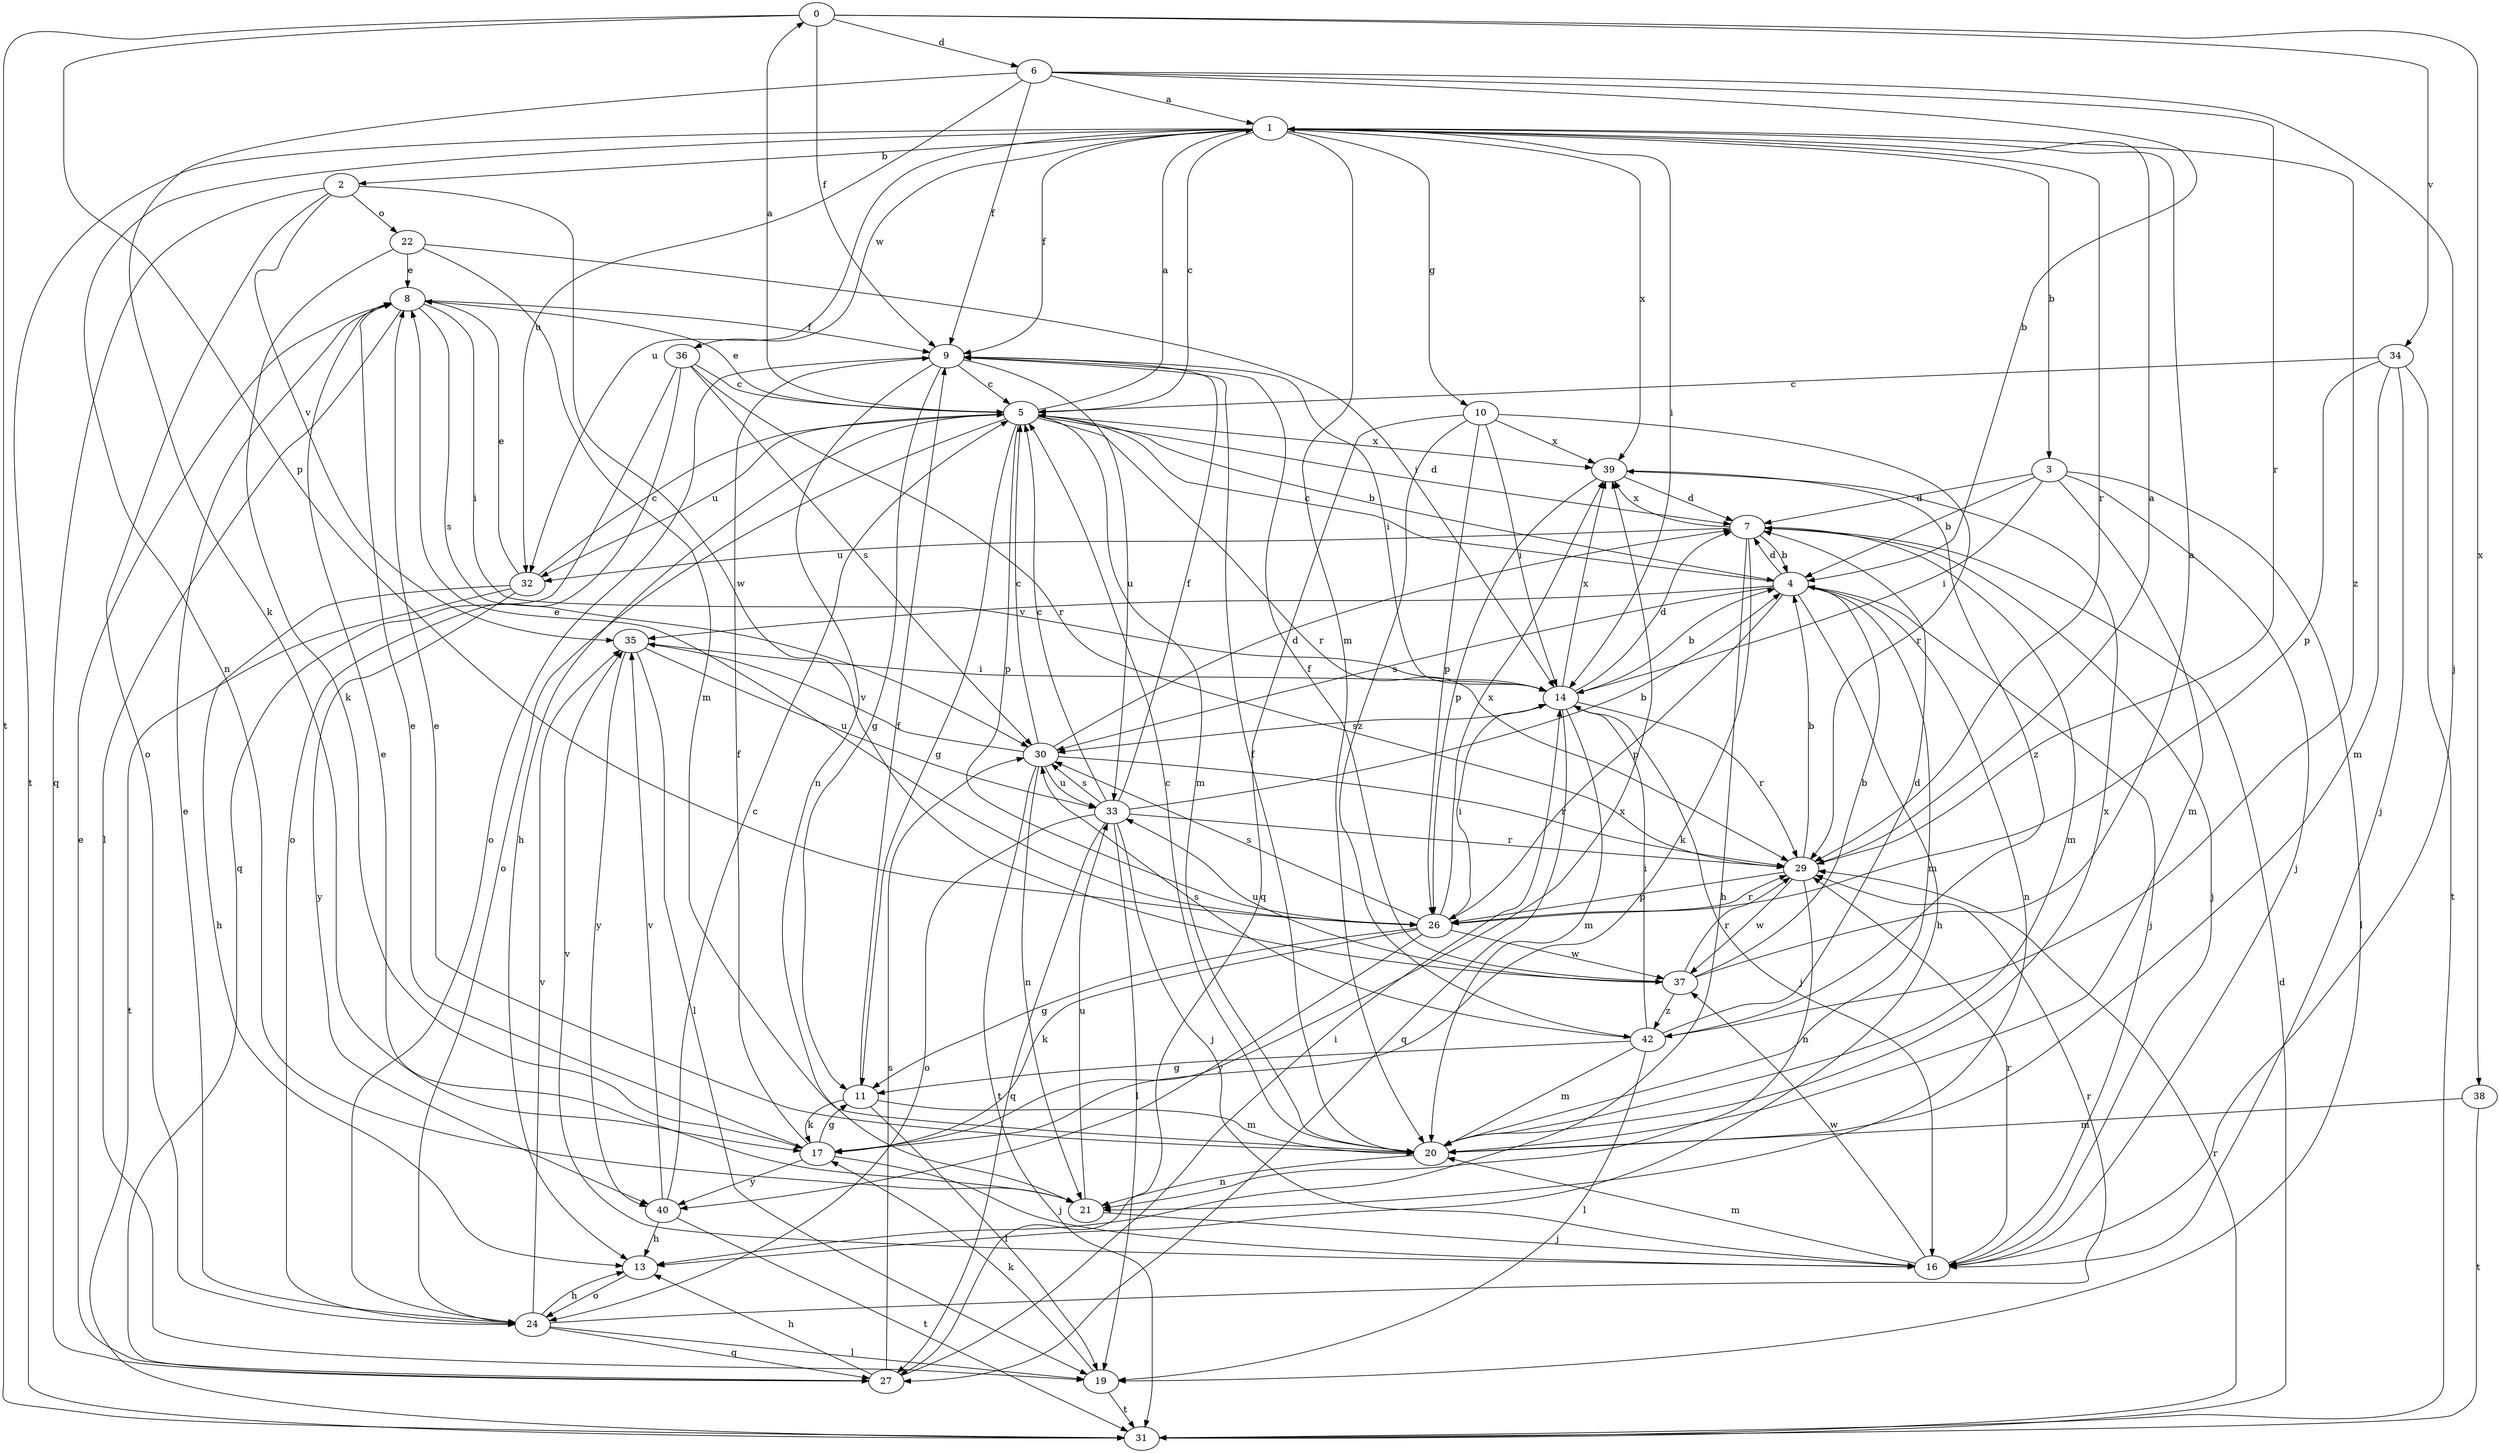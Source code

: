 strict digraph  {
0;
1;
2;
3;
4;
5;
6;
7;
8;
9;
10;
11;
13;
14;
16;
17;
19;
20;
21;
22;
24;
26;
27;
29;
30;
31;
32;
33;
34;
35;
36;
37;
38;
39;
40;
42;
0 -> 6  [label=d];
0 -> 9  [label=f];
0 -> 26  [label=p];
0 -> 31  [label=t];
0 -> 34  [label=v];
0 -> 38  [label=x];
1 -> 2  [label=b];
1 -> 3  [label=b];
1 -> 5  [label=c];
1 -> 9  [label=f];
1 -> 10  [label=g];
1 -> 14  [label=i];
1 -> 20  [label=m];
1 -> 21  [label=n];
1 -> 29  [label=r];
1 -> 31  [label=t];
1 -> 32  [label=u];
1 -> 36  [label=w];
1 -> 39  [label=x];
1 -> 42  [label=z];
2 -> 22  [label=o];
2 -> 24  [label=o];
2 -> 27  [label=q];
2 -> 35  [label=v];
2 -> 37  [label=w];
3 -> 4  [label=b];
3 -> 7  [label=d];
3 -> 14  [label=i];
3 -> 16  [label=j];
3 -> 19  [label=l];
3 -> 20  [label=m];
4 -> 5  [label=c];
4 -> 7  [label=d];
4 -> 13  [label=h];
4 -> 16  [label=j];
4 -> 20  [label=m];
4 -> 21  [label=n];
4 -> 26  [label=p];
4 -> 30  [label=s];
4 -> 35  [label=v];
5 -> 0  [label=a];
5 -> 1  [label=a];
5 -> 4  [label=b];
5 -> 7  [label=d];
5 -> 8  [label=e];
5 -> 11  [label=g];
5 -> 13  [label=h];
5 -> 20  [label=m];
5 -> 24  [label=o];
5 -> 26  [label=p];
5 -> 29  [label=r];
5 -> 32  [label=u];
5 -> 39  [label=x];
6 -> 1  [label=a];
6 -> 4  [label=b];
6 -> 9  [label=f];
6 -> 16  [label=j];
6 -> 17  [label=k];
6 -> 29  [label=r];
6 -> 32  [label=u];
7 -> 4  [label=b];
7 -> 13  [label=h];
7 -> 16  [label=j];
7 -> 17  [label=k];
7 -> 20  [label=m];
7 -> 32  [label=u];
7 -> 39  [label=x];
8 -> 9  [label=f];
8 -> 14  [label=i];
8 -> 19  [label=l];
8 -> 30  [label=s];
9 -> 5  [label=c];
9 -> 11  [label=g];
9 -> 14  [label=i];
9 -> 21  [label=n];
9 -> 24  [label=o];
9 -> 33  [label=u];
10 -> 14  [label=i];
10 -> 26  [label=p];
10 -> 27  [label=q];
10 -> 29  [label=r];
10 -> 39  [label=x];
10 -> 42  [label=z];
11 -> 9  [label=f];
11 -> 17  [label=k];
11 -> 19  [label=l];
11 -> 20  [label=m];
13 -> 24  [label=o];
14 -> 4  [label=b];
14 -> 7  [label=d];
14 -> 16  [label=j];
14 -> 20  [label=m];
14 -> 27  [label=q];
14 -> 29  [label=r];
14 -> 30  [label=s];
14 -> 39  [label=x];
16 -> 20  [label=m];
16 -> 29  [label=r];
16 -> 35  [label=v];
16 -> 37  [label=w];
17 -> 8  [label=e];
17 -> 9  [label=f];
17 -> 11  [label=g];
17 -> 16  [label=j];
17 -> 39  [label=x];
17 -> 40  [label=y];
19 -> 17  [label=k];
19 -> 31  [label=t];
20 -> 5  [label=c];
20 -> 8  [label=e];
20 -> 9  [label=f];
20 -> 21  [label=n];
20 -> 39  [label=x];
21 -> 8  [label=e];
21 -> 16  [label=j];
21 -> 33  [label=u];
22 -> 8  [label=e];
22 -> 14  [label=i];
22 -> 17  [label=k];
22 -> 20  [label=m];
24 -> 8  [label=e];
24 -> 13  [label=h];
24 -> 19  [label=l];
24 -> 27  [label=q];
24 -> 29  [label=r];
24 -> 35  [label=v];
26 -> 8  [label=e];
26 -> 11  [label=g];
26 -> 14  [label=i];
26 -> 17  [label=k];
26 -> 29  [label=r];
26 -> 30  [label=s];
26 -> 37  [label=w];
26 -> 39  [label=x];
26 -> 40  [label=y];
27 -> 8  [label=e];
27 -> 13  [label=h];
27 -> 14  [label=i];
27 -> 30  [label=s];
29 -> 1  [label=a];
29 -> 4  [label=b];
29 -> 21  [label=n];
29 -> 26  [label=p];
29 -> 37  [label=w];
30 -> 5  [label=c];
30 -> 7  [label=d];
30 -> 21  [label=n];
30 -> 29  [label=r];
30 -> 31  [label=t];
30 -> 33  [label=u];
30 -> 35  [label=v];
31 -> 7  [label=d];
31 -> 29  [label=r];
32 -> 5  [label=c];
32 -> 8  [label=e];
32 -> 13  [label=h];
32 -> 31  [label=t];
32 -> 40  [label=y];
33 -> 4  [label=b];
33 -> 5  [label=c];
33 -> 9  [label=f];
33 -> 16  [label=j];
33 -> 19  [label=l];
33 -> 24  [label=o];
33 -> 27  [label=q];
33 -> 29  [label=r];
33 -> 30  [label=s];
34 -> 5  [label=c];
34 -> 16  [label=j];
34 -> 20  [label=m];
34 -> 26  [label=p];
34 -> 31  [label=t];
35 -> 14  [label=i];
35 -> 19  [label=l];
35 -> 33  [label=u];
35 -> 40  [label=y];
36 -> 5  [label=c];
36 -> 24  [label=o];
36 -> 27  [label=q];
36 -> 29  [label=r];
36 -> 30  [label=s];
37 -> 1  [label=a];
37 -> 4  [label=b];
37 -> 9  [label=f];
37 -> 29  [label=r];
37 -> 33  [label=u];
37 -> 42  [label=z];
38 -> 20  [label=m];
38 -> 31  [label=t];
39 -> 7  [label=d];
39 -> 26  [label=p];
39 -> 42  [label=z];
40 -> 5  [label=c];
40 -> 13  [label=h];
40 -> 31  [label=t];
40 -> 35  [label=v];
42 -> 7  [label=d];
42 -> 11  [label=g];
42 -> 14  [label=i];
42 -> 19  [label=l];
42 -> 20  [label=m];
42 -> 30  [label=s];
}
